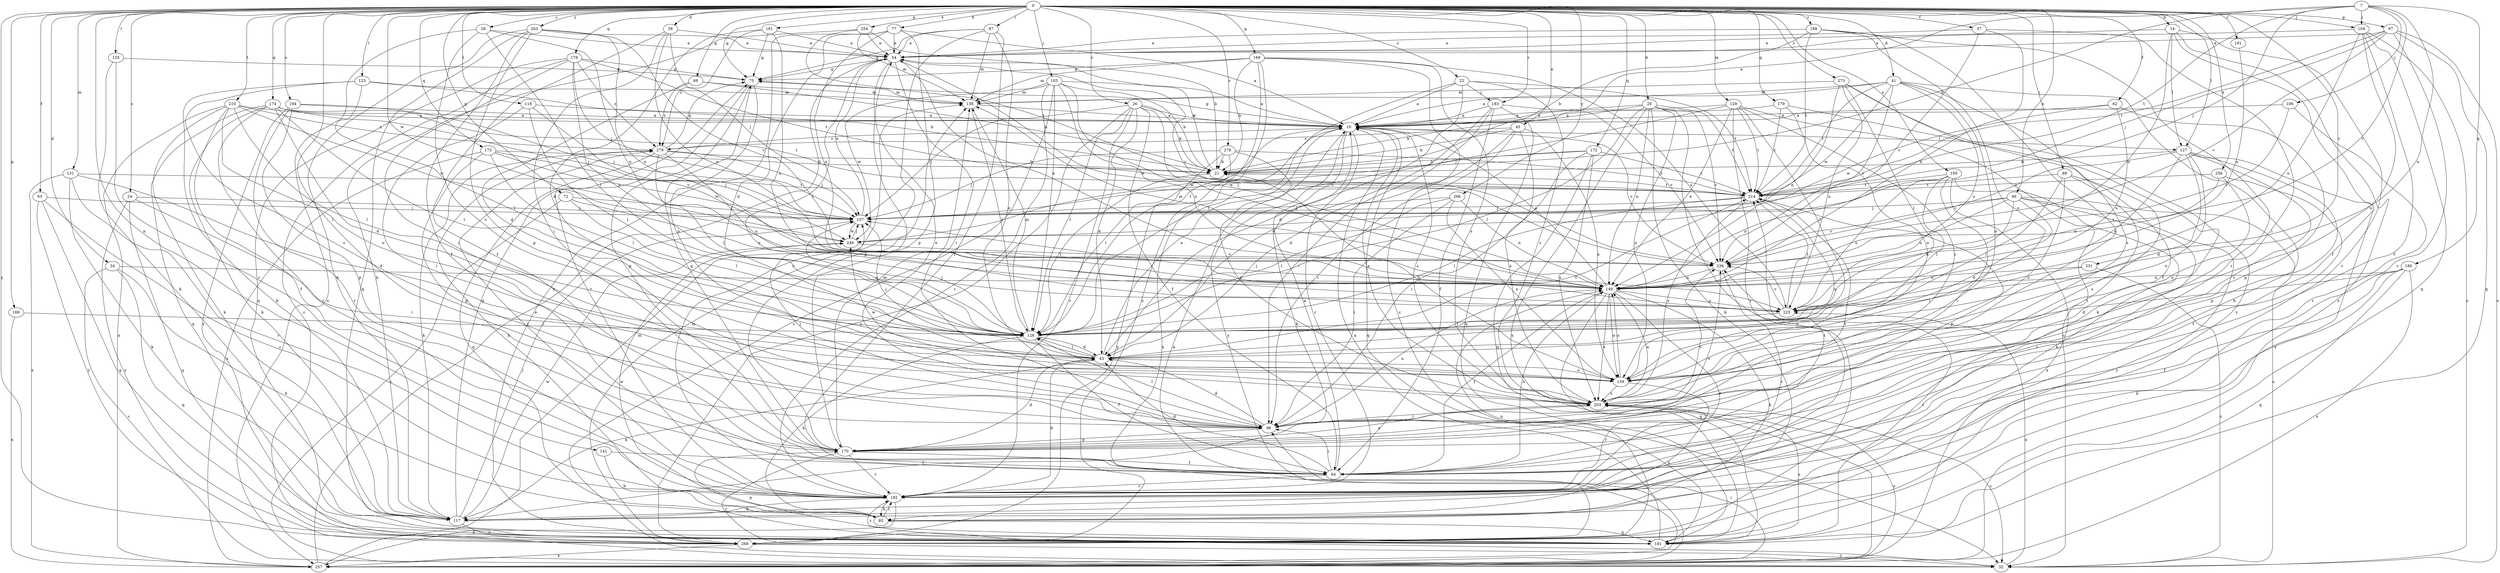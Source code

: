 strict digraph  {
0;
7;
10;
14;
20;
21;
22;
24;
26;
28;
32;
34;
38;
41;
43;
45;
46;
54;
57;
62;
63;
64;
67;
68;
72;
75;
77;
85;
87;
89;
96;
103;
104;
106;
107;
117;
118;
123;
125;
127;
128;
129;
131;
138;
141;
149;
159;
161;
166;
168;
170;
172;
173;
174;
178;
179;
180;
181;
183;
188;
191;
192;
194;
195;
203;
210;
214;
225;
231;
236;
246;
254;
256;
257;
263;
266;
268;
273;
278;
279;
0 -> 14  [label=b];
0 -> 20  [label=b];
0 -> 22  [label=c];
0 -> 24  [label=c];
0 -> 26  [label=c];
0 -> 28  [label=c];
0 -> 34  [label=d];
0 -> 38  [label=d];
0 -> 41  [label=d];
0 -> 45  [label=e];
0 -> 46  [label=e];
0 -> 57  [label=f];
0 -> 62  [label=f];
0 -> 63  [label=f];
0 -> 67  [label=g];
0 -> 68  [label=g];
0 -> 72  [label=g];
0 -> 75  [label=g];
0 -> 77  [label=h];
0 -> 87  [label=i];
0 -> 89  [label=i];
0 -> 96  [label=i];
0 -> 103  [label=j];
0 -> 104  [label=j];
0 -> 118  [label=l];
0 -> 123  [label=l];
0 -> 125  [label=l];
0 -> 127  [label=l];
0 -> 129  [label=m];
0 -> 131  [label=m];
0 -> 141  [label=n];
0 -> 161  [label=p];
0 -> 166  [label=p];
0 -> 168  [label=p];
0 -> 172  [label=q];
0 -> 173  [label=q];
0 -> 174  [label=q];
0 -> 178  [label=q];
0 -> 179  [label=q];
0 -> 183  [label=r];
0 -> 188  [label=r];
0 -> 191  [label=r];
0 -> 194  [label=s];
0 -> 195  [label=s];
0 -> 210  [label=t];
0 -> 231  [label=v];
0 -> 246  [label=w];
0 -> 254  [label=x];
0 -> 256  [label=x];
0 -> 263  [label=y];
0 -> 266  [label=y];
0 -> 268  [label=y];
0 -> 273  [label=z];
0 -> 278  [label=z];
7 -> 10  [label=a];
7 -> 21  [label=b];
7 -> 104  [label=j];
7 -> 106  [label=j];
7 -> 107  [label=j];
7 -> 180  [label=q];
7 -> 214  [label=t];
7 -> 225  [label=u];
7 -> 236  [label=v];
10 -> 75  [label=g];
10 -> 117  [label=k];
10 -> 127  [label=l];
10 -> 181  [label=q];
10 -> 192  [label=r];
10 -> 203  [label=s];
10 -> 236  [label=v];
10 -> 246  [label=w];
10 -> 257  [label=x];
10 -> 268  [label=y];
10 -> 279  [label=z];
14 -> 54  [label=e];
14 -> 64  [label=f];
14 -> 127  [label=l];
14 -> 149  [label=n];
14 -> 192  [label=r];
14 -> 257  [label=x];
20 -> 10  [label=a];
20 -> 21  [label=b];
20 -> 117  [label=k];
20 -> 128  [label=l];
20 -> 149  [label=n];
20 -> 159  [label=o];
20 -> 214  [label=t];
20 -> 236  [label=v];
20 -> 257  [label=x];
20 -> 268  [label=y];
21 -> 54  [label=e];
21 -> 128  [label=l];
21 -> 214  [label=t];
22 -> 10  [label=a];
22 -> 43  [label=d];
22 -> 128  [label=l];
22 -> 203  [label=s];
22 -> 214  [label=t];
22 -> 183  [label=j];
24 -> 96  [label=i];
24 -> 107  [label=j];
24 -> 181  [label=q];
24 -> 268  [label=y];
26 -> 10  [label=a];
26 -> 21  [label=b];
26 -> 43  [label=d];
26 -> 64  [label=f];
26 -> 107  [label=j];
26 -> 128  [label=l];
26 -> 192  [label=r];
26 -> 236  [label=v];
26 -> 268  [label=y];
28 -> 54  [label=e];
28 -> 128  [label=l];
28 -> 149  [label=n];
28 -> 203  [label=s];
28 -> 257  [label=x];
32 -> 225  [label=u];
34 -> 32  [label=c];
34 -> 85  [label=h];
34 -> 149  [label=n];
34 -> 181  [label=q];
38 -> 54  [label=e];
38 -> 64  [label=f];
38 -> 96  [label=i];
38 -> 107  [label=j];
38 -> 149  [label=n];
41 -> 10  [label=a];
41 -> 85  [label=h];
41 -> 138  [label=m];
41 -> 159  [label=o];
41 -> 203  [label=s];
41 -> 214  [label=t];
41 -> 225  [label=u];
41 -> 236  [label=v];
41 -> 246  [label=w];
43 -> 10  [label=a];
43 -> 107  [label=j];
43 -> 117  [label=k];
43 -> 128  [label=l];
43 -> 159  [label=o];
43 -> 214  [label=t];
45 -> 21  [label=b];
45 -> 43  [label=d];
45 -> 96  [label=i];
45 -> 159  [label=o];
45 -> 203  [label=s];
45 -> 279  [label=z];
46 -> 32  [label=c];
46 -> 43  [label=d];
46 -> 107  [label=j];
46 -> 149  [label=n];
46 -> 192  [label=r];
46 -> 225  [label=u];
46 -> 236  [label=v];
46 -> 268  [label=y];
54 -> 75  [label=g];
54 -> 96  [label=i];
54 -> 128  [label=l];
54 -> 149  [label=n];
54 -> 170  [label=p];
54 -> 236  [label=v];
57 -> 54  [label=e];
57 -> 96  [label=i];
57 -> 149  [label=n];
57 -> 236  [label=v];
62 -> 10  [label=a];
62 -> 170  [label=p];
62 -> 225  [label=u];
62 -> 246  [label=w];
63 -> 107  [label=j];
63 -> 181  [label=q];
63 -> 192  [label=r];
63 -> 268  [label=y];
64 -> 10  [label=a];
64 -> 43  [label=d];
64 -> 96  [label=i];
64 -> 149  [label=n];
64 -> 192  [label=r];
64 -> 214  [label=t];
67 -> 32  [label=c];
67 -> 54  [label=e];
67 -> 107  [label=j];
67 -> 181  [label=q];
67 -> 192  [label=r];
67 -> 214  [label=t];
67 -> 236  [label=v];
68 -> 21  [label=b];
68 -> 43  [label=d];
68 -> 138  [label=m];
68 -> 279  [label=z];
72 -> 32  [label=c];
72 -> 107  [label=j];
72 -> 128  [label=l];
72 -> 149  [label=n];
75 -> 138  [label=m];
75 -> 159  [label=o];
75 -> 170  [label=p];
75 -> 192  [label=r];
77 -> 10  [label=a];
77 -> 43  [label=d];
77 -> 54  [label=e];
77 -> 149  [label=n];
77 -> 170  [label=p];
77 -> 268  [label=y];
85 -> 181  [label=q];
85 -> 192  [label=r];
85 -> 246  [label=w];
87 -> 54  [label=e];
87 -> 64  [label=f];
87 -> 75  [label=g];
87 -> 138  [label=m];
87 -> 159  [label=o];
87 -> 192  [label=r];
89 -> 96  [label=i];
89 -> 128  [label=l];
89 -> 159  [label=o];
89 -> 203  [label=s];
89 -> 214  [label=t];
96 -> 43  [label=d];
96 -> 54  [label=e];
96 -> 107  [label=j];
96 -> 128  [label=l];
96 -> 149  [label=n];
96 -> 170  [label=p];
96 -> 236  [label=v];
103 -> 10  [label=a];
103 -> 21  [label=b];
103 -> 32  [label=c];
103 -> 128  [label=l];
103 -> 138  [label=m];
103 -> 149  [label=n];
103 -> 192  [label=r];
103 -> 225  [label=u];
103 -> 246  [label=w];
104 -> 32  [label=c];
104 -> 54  [label=e];
104 -> 64  [label=f];
104 -> 159  [label=o];
104 -> 181  [label=q];
104 -> 225  [label=u];
106 -> 10  [label=a];
106 -> 192  [label=r];
106 -> 236  [label=v];
107 -> 54  [label=e];
107 -> 246  [label=w];
117 -> 75  [label=g];
117 -> 107  [label=j];
117 -> 246  [label=w];
117 -> 268  [label=y];
118 -> 10  [label=a];
118 -> 96  [label=i];
118 -> 128  [label=l];
118 -> 236  [label=v];
123 -> 21  [label=b];
123 -> 117  [label=k];
123 -> 128  [label=l];
123 -> 138  [label=m];
123 -> 203  [label=s];
125 -> 75  [label=g];
125 -> 117  [label=k];
125 -> 192  [label=r];
127 -> 21  [label=b];
127 -> 43  [label=d];
127 -> 159  [label=o];
127 -> 170  [label=p];
127 -> 203  [label=s];
127 -> 225  [label=u];
127 -> 236  [label=v];
127 -> 268  [label=y];
128 -> 43  [label=d];
128 -> 64  [label=f];
128 -> 85  [label=h];
128 -> 107  [label=j];
128 -> 138  [label=m];
129 -> 10  [label=a];
129 -> 32  [label=c];
129 -> 107  [label=j];
129 -> 128  [label=l];
129 -> 149  [label=n];
129 -> 192  [label=r];
129 -> 203  [label=s];
129 -> 214  [label=t];
131 -> 43  [label=d];
131 -> 117  [label=k];
131 -> 192  [label=r];
131 -> 214  [label=t];
131 -> 257  [label=x];
138 -> 10  [label=a];
138 -> 128  [label=l];
141 -> 64  [label=f];
141 -> 85  [label=h];
149 -> 10  [label=a];
149 -> 54  [label=e];
149 -> 64  [label=f];
149 -> 85  [label=h];
149 -> 138  [label=m];
149 -> 159  [label=o];
149 -> 181  [label=q];
149 -> 192  [label=r];
149 -> 203  [label=s];
149 -> 225  [label=u];
159 -> 21  [label=b];
159 -> 149  [label=n];
159 -> 192  [label=r];
159 -> 203  [label=s];
159 -> 246  [label=w];
161 -> 43  [label=d];
161 -> 54  [label=e];
161 -> 75  [label=g];
161 -> 225  [label=u];
161 -> 279  [label=z];
166 -> 128  [label=l];
166 -> 257  [label=x];
168 -> 21  [label=b];
168 -> 32  [label=c];
168 -> 75  [label=g];
168 -> 128  [label=l];
168 -> 138  [label=m];
168 -> 203  [label=s];
168 -> 225  [label=u];
168 -> 268  [label=y];
170 -> 32  [label=c];
170 -> 43  [label=d];
170 -> 64  [label=f];
170 -> 75  [label=g];
170 -> 138  [label=m];
170 -> 192  [label=r];
170 -> 203  [label=s];
170 -> 214  [label=t];
170 -> 236  [label=v];
172 -> 21  [label=b];
172 -> 96  [label=i];
172 -> 107  [label=j];
172 -> 181  [label=q];
172 -> 203  [label=s];
172 -> 214  [label=t];
173 -> 21  [label=b];
173 -> 107  [label=j];
173 -> 128  [label=l];
173 -> 170  [label=p];
173 -> 246  [label=w];
173 -> 257  [label=x];
174 -> 10  [label=a];
174 -> 43  [label=d];
174 -> 107  [label=j];
174 -> 117  [label=k];
174 -> 128  [label=l];
174 -> 181  [label=q];
174 -> 192  [label=r];
174 -> 214  [label=t];
178 -> 32  [label=c];
178 -> 75  [label=g];
178 -> 96  [label=i];
178 -> 107  [label=j];
178 -> 181  [label=q];
178 -> 214  [label=t];
178 -> 225  [label=u];
178 -> 279  [label=z];
179 -> 10  [label=a];
179 -> 117  [label=k];
179 -> 159  [label=o];
179 -> 214  [label=t];
180 -> 43  [label=d];
180 -> 64  [label=f];
180 -> 117  [label=k];
180 -> 149  [label=n];
180 -> 181  [label=q];
180 -> 257  [label=x];
181 -> 10  [label=a];
181 -> 170  [label=p];
181 -> 192  [label=r];
181 -> 203  [label=s];
181 -> 236  [label=v];
183 -> 10  [label=a];
183 -> 43  [label=d];
183 -> 64  [label=f];
183 -> 96  [label=i];
183 -> 181  [label=q];
183 -> 236  [label=v];
188 -> 21  [label=b];
188 -> 54  [label=e];
188 -> 159  [label=o];
188 -> 192  [label=r];
188 -> 203  [label=s];
188 -> 214  [label=t];
191 -> 149  [label=n];
192 -> 43  [label=d];
192 -> 85  [label=h];
192 -> 117  [label=k];
192 -> 257  [label=x];
192 -> 279  [label=z];
194 -> 10  [label=a];
194 -> 107  [label=j];
194 -> 170  [label=p];
194 -> 192  [label=r];
194 -> 268  [label=y];
195 -> 85  [label=h];
195 -> 96  [label=i];
195 -> 128  [label=l];
195 -> 149  [label=n];
195 -> 214  [label=t];
195 -> 225  [label=u];
195 -> 257  [label=x];
203 -> 10  [label=a];
203 -> 32  [label=c];
203 -> 85  [label=h];
203 -> 96  [label=i];
203 -> 149  [label=n];
210 -> 10  [label=a];
210 -> 64  [label=f];
210 -> 117  [label=k];
210 -> 128  [label=l];
210 -> 159  [label=o];
210 -> 246  [label=w];
210 -> 257  [label=x];
210 -> 279  [label=z];
214 -> 107  [label=j];
214 -> 128  [label=l];
214 -> 159  [label=o];
214 -> 170  [label=p];
214 -> 203  [label=s];
225 -> 107  [label=j];
225 -> 128  [label=l];
225 -> 214  [label=t];
225 -> 236  [label=v];
231 -> 32  [label=c];
231 -> 128  [label=l];
231 -> 149  [label=n];
236 -> 149  [label=n];
236 -> 192  [label=r];
246 -> 107  [label=j];
246 -> 236  [label=v];
254 -> 21  [label=b];
254 -> 54  [label=e];
254 -> 117  [label=k];
254 -> 138  [label=m];
254 -> 214  [label=t];
256 -> 64  [label=f];
256 -> 149  [label=n];
256 -> 159  [label=o];
256 -> 214  [label=t];
257 -> 10  [label=a];
257 -> 54  [label=e];
257 -> 96  [label=i];
257 -> 138  [label=m];
257 -> 203  [label=s];
263 -> 54  [label=e];
263 -> 64  [label=f];
263 -> 117  [label=k];
263 -> 149  [label=n];
263 -> 170  [label=p];
263 -> 181  [label=q];
263 -> 236  [label=v];
266 -> 96  [label=i];
266 -> 107  [label=j];
266 -> 128  [label=l];
266 -> 149  [label=n];
266 -> 159  [label=o];
268 -> 32  [label=c];
268 -> 138  [label=m];
268 -> 149  [label=n];
268 -> 257  [label=x];
273 -> 64  [label=f];
273 -> 128  [label=l];
273 -> 138  [label=m];
273 -> 149  [label=n];
273 -> 225  [label=u];
273 -> 268  [label=y];
278 -> 21  [label=b];
278 -> 107  [label=j];
278 -> 128  [label=l];
278 -> 203  [label=s];
278 -> 214  [label=t];
278 -> 268  [label=y];
279 -> 21  [label=b];
279 -> 75  [label=g];
279 -> 85  [label=h];
279 -> 107  [label=j];
279 -> 117  [label=k];
279 -> 128  [label=l];
279 -> 181  [label=q];
279 -> 225  [label=u];
}
